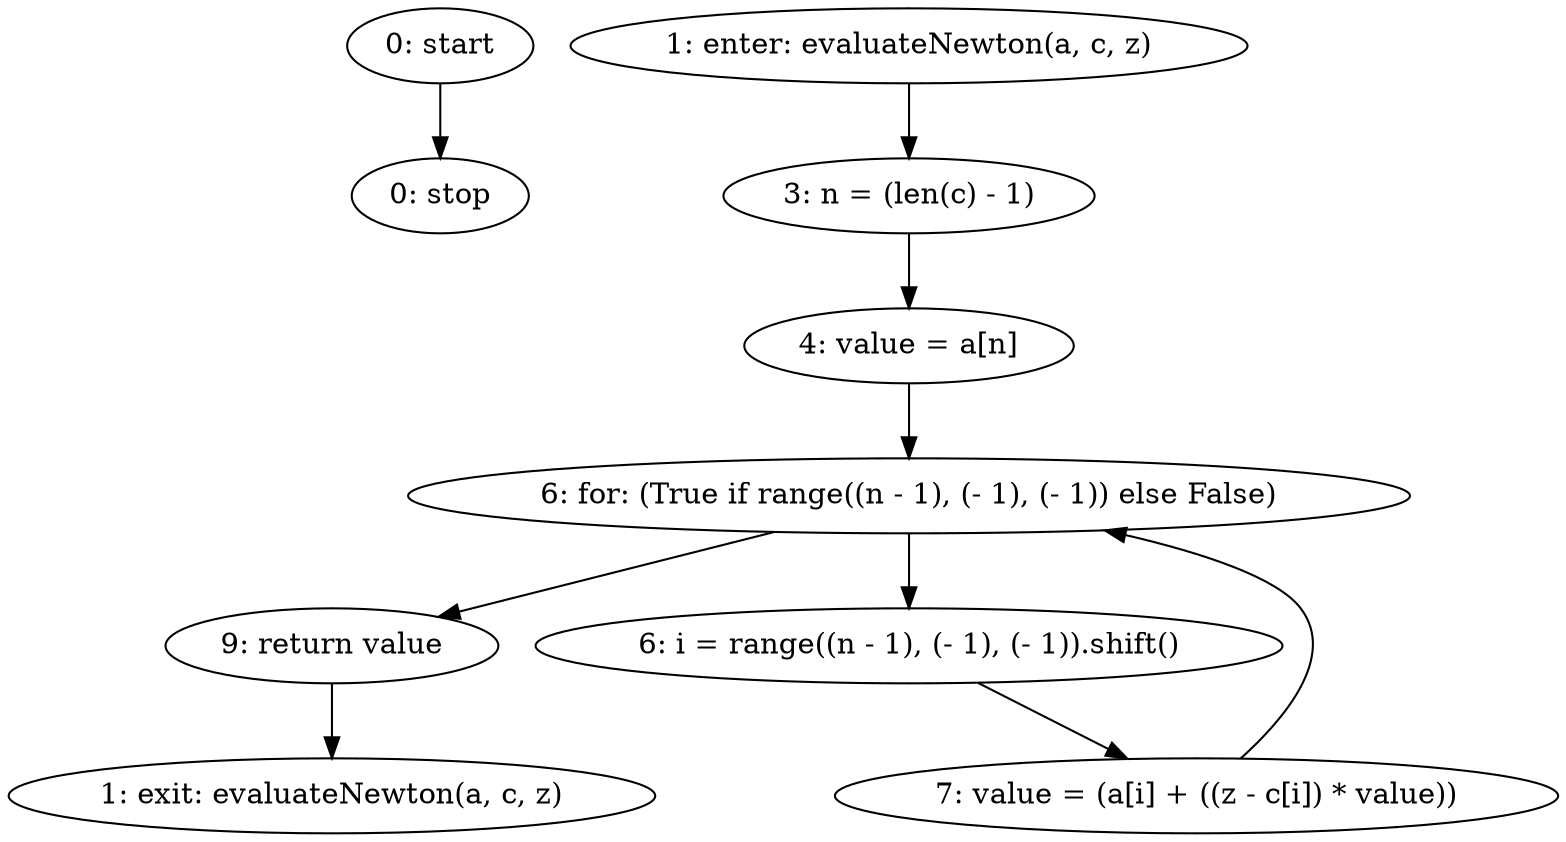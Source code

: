 strict digraph "" {
	node [label="\N"];
	0	[label="0: start"];
	9	[label="0: stop"];
	0 -> 9;
	1	[label="1: enter: evaluateNewton(a, c, z)"];
	3	[label="3: n = (len(c) - 1)"];
	1 -> 3;
	4	[label="4: value = a[n]"];
	3 -> 4;
	2	[label="1: exit: evaluateNewton(a, c, z)"];
	8	[label="9: return value"];
	8 -> 2;
	5	[label="6: for: (True if range((n - 1), (- 1), (- 1)) else False)"];
	4 -> 5;
	5 -> 8;
	6	[label="6: i = range((n - 1), (- 1), (- 1)).shift()"];
	5 -> 6;
	7	[label="7: value = (a[i] + ((z - c[i]) * value))"];
	6 -> 7;
	7 -> 5;
}
